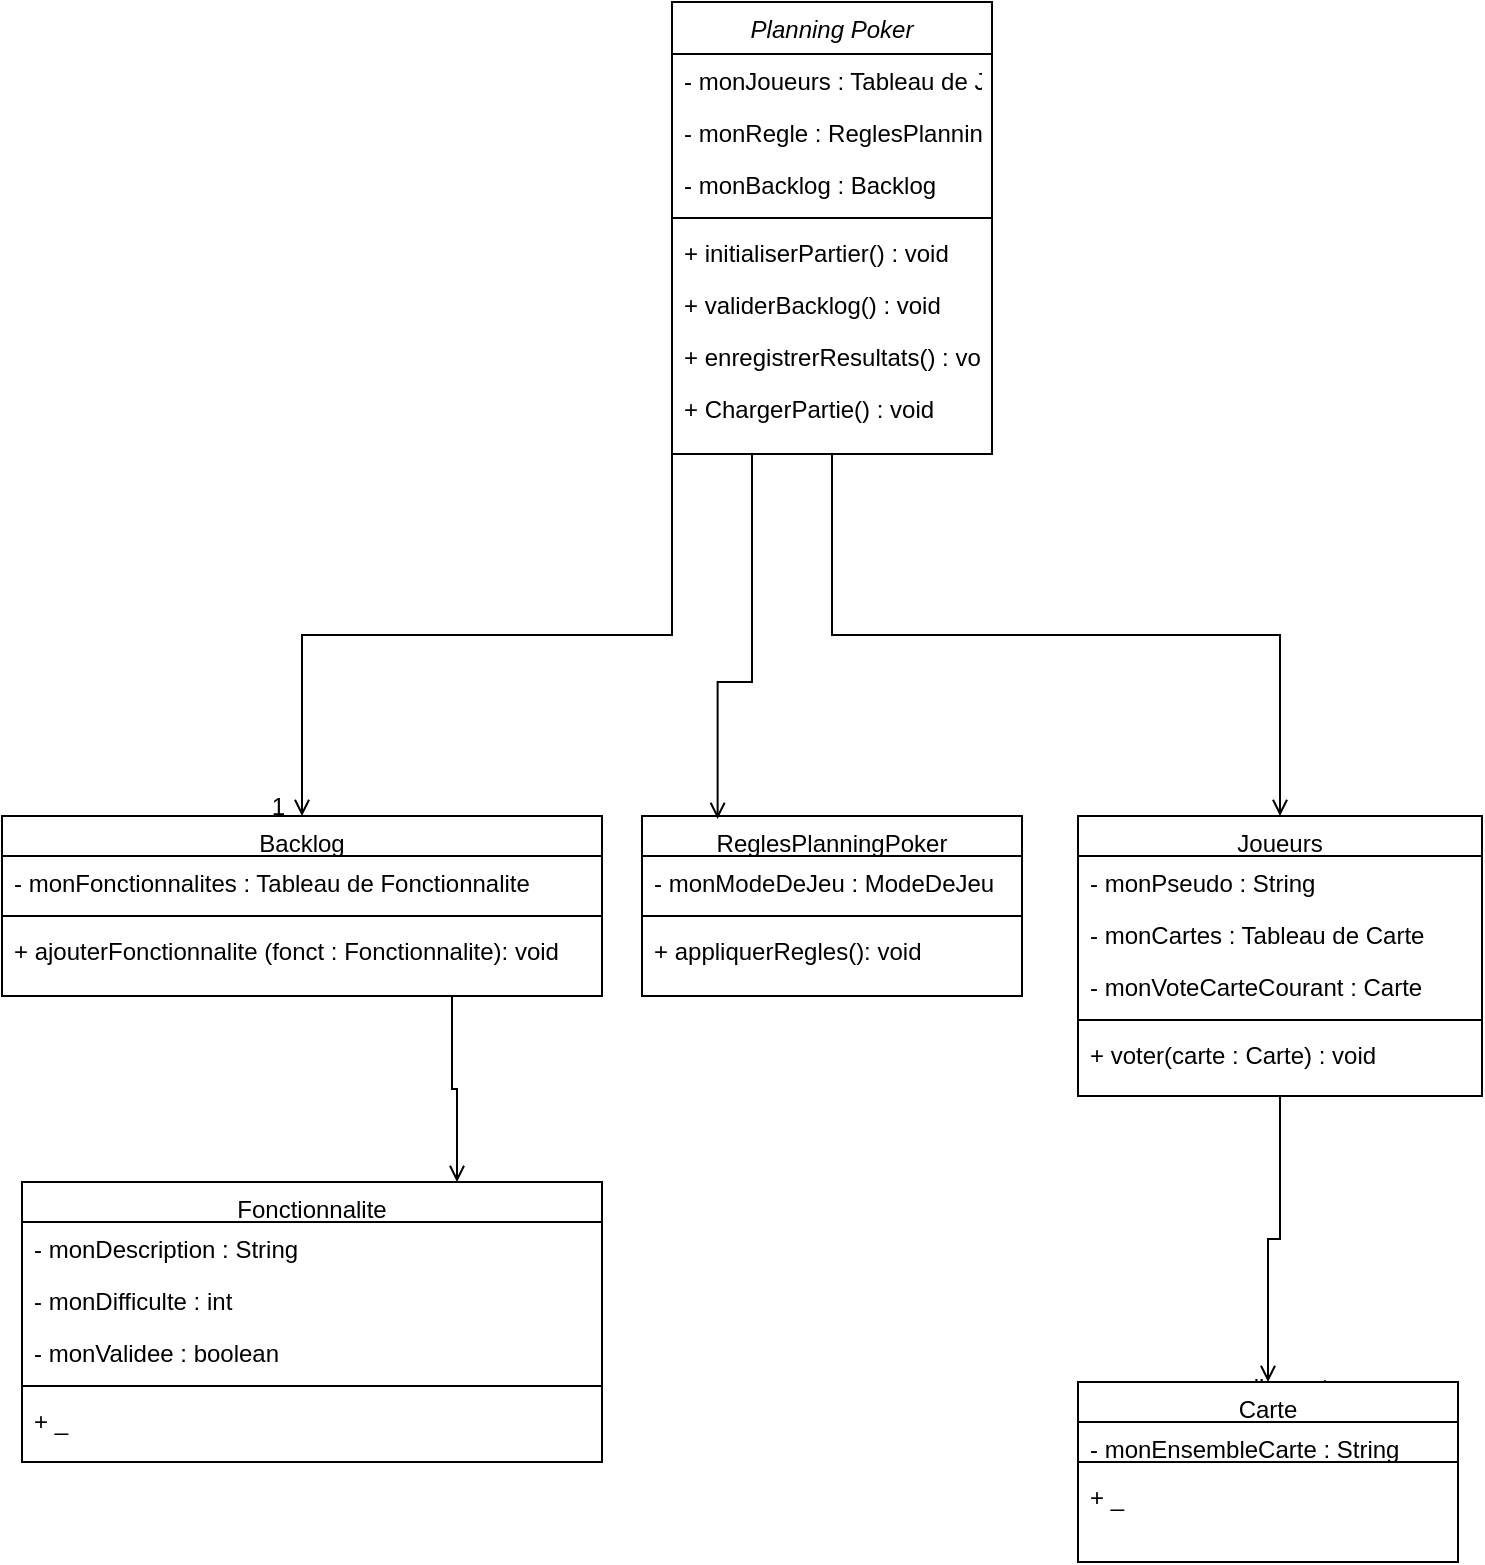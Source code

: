 <mxfile version="22.1.4" type="github">
  <diagram id="C5RBs43oDa-KdzZeNtuy" name="Page-1">
    <mxGraphModel dx="548" dy="525" grid="1" gridSize="10" guides="1" tooltips="1" connect="1" arrows="1" fold="1" page="1" pageScale="1" pageWidth="827" pageHeight="1169" math="0" shadow="0">
      <root>
        <mxCell id="WIyWlLk6GJQsqaUBKTNV-0" />
        <mxCell id="WIyWlLk6GJQsqaUBKTNV-1" parent="WIyWlLk6GJQsqaUBKTNV-0" />
        <mxCell id="53mp7PGsEGhvLmXxddQn-4" value="Planning Poker" style="swimlane;fontStyle=2;align=center;verticalAlign=top;childLayout=stackLayout;horizontal=1;startSize=26;horizontalStack=0;resizeParent=1;resizeLast=0;collapsible=1;marginBottom=0;rounded=0;shadow=0;strokeWidth=1;flipH=1;" vertex="1" parent="WIyWlLk6GJQsqaUBKTNV-1">
          <mxGeometry x="385" y="120" width="160" height="226" as="geometry">
            <mxRectangle x="220" y="120" width="160" height="26" as="alternateBounds" />
          </mxGeometry>
        </mxCell>
        <mxCell id="53mp7PGsEGhvLmXxddQn-5" value="- monJoueurs : Tableau de Joueurs" style="text;align=left;verticalAlign=top;spacingLeft=4;spacingRight=4;overflow=hidden;rotatable=0;points=[[0,0.5],[1,0.5]];portConstraint=eastwest;rounded=0;shadow=0;html=0;" vertex="1" parent="53mp7PGsEGhvLmXxddQn-4">
          <mxGeometry y="26" width="160" height="26" as="geometry" />
        </mxCell>
        <mxCell id="53mp7PGsEGhvLmXxddQn-6" value="- monRegle : ReglesPlanningPoker" style="text;align=left;verticalAlign=top;spacingLeft=4;spacingRight=4;overflow=hidden;rotatable=0;points=[[0,0.5],[1,0.5]];portConstraint=eastwest;" vertex="1" parent="53mp7PGsEGhvLmXxddQn-4">
          <mxGeometry y="52" width="160" height="26" as="geometry" />
        </mxCell>
        <mxCell id="53mp7PGsEGhvLmXxddQn-7" value="- monBacklog : Backlog" style="text;align=left;verticalAlign=top;spacingLeft=4;spacingRight=4;overflow=hidden;rotatable=0;points=[[0,0.5],[1,0.5]];portConstraint=eastwest;rounded=0;shadow=0;html=0;" vertex="1" parent="53mp7PGsEGhvLmXxddQn-4">
          <mxGeometry y="78" width="160" height="26" as="geometry" />
        </mxCell>
        <mxCell id="53mp7PGsEGhvLmXxddQn-8" value="" style="line;html=1;strokeWidth=1;align=left;verticalAlign=middle;spacingTop=-1;spacingLeft=3;spacingRight=3;rotatable=0;labelPosition=right;points=[];portConstraint=eastwest;" vertex="1" parent="53mp7PGsEGhvLmXxddQn-4">
          <mxGeometry y="104" width="160" height="8" as="geometry" />
        </mxCell>
        <mxCell id="53mp7PGsEGhvLmXxddQn-9" value="+ initialiserPartier() : void" style="text;align=left;verticalAlign=top;spacingLeft=4;spacingRight=4;overflow=hidden;rotatable=0;points=[[0,0.5],[1,0.5]];portConstraint=eastwest;" vertex="1" parent="53mp7PGsEGhvLmXxddQn-4">
          <mxGeometry y="112" width="160" height="26" as="geometry" />
        </mxCell>
        <mxCell id="53mp7PGsEGhvLmXxddQn-10" value="+ validerBacklog() : void" style="text;align=left;verticalAlign=top;spacingLeft=4;spacingRight=4;overflow=hidden;rotatable=0;points=[[0,0.5],[1,0.5]];portConstraint=eastwest;" vertex="1" parent="53mp7PGsEGhvLmXxddQn-4">
          <mxGeometry y="138" width="160" height="26" as="geometry" />
        </mxCell>
        <mxCell id="53mp7PGsEGhvLmXxddQn-11" value="+ enregistrerResultats() : void" style="text;align=left;verticalAlign=top;spacingLeft=4;spacingRight=4;overflow=hidden;rotatable=0;points=[[0,0.5],[1,0.5]];portConstraint=eastwest;" vertex="1" parent="53mp7PGsEGhvLmXxddQn-4">
          <mxGeometry y="164" width="160" height="26" as="geometry" />
        </mxCell>
        <mxCell id="53mp7PGsEGhvLmXxddQn-12" value="+ ChargerPartie() : void" style="text;align=left;verticalAlign=top;spacingLeft=4;spacingRight=4;overflow=hidden;rotatable=0;points=[[0,0.5],[1,0.5]];portConstraint=eastwest;" vertex="1" parent="53mp7PGsEGhvLmXxddQn-4">
          <mxGeometry y="190" width="160" height="26" as="geometry" />
        </mxCell>
        <mxCell id="53mp7PGsEGhvLmXxddQn-13" value="Joueurs" style="swimlane;fontStyle=0;align=center;verticalAlign=top;childLayout=stackLayout;horizontal=1;startSize=20;horizontalStack=0;resizeParent=1;resizeLast=0;collapsible=1;marginBottom=0;rounded=0;shadow=0;strokeWidth=1;" vertex="1" parent="WIyWlLk6GJQsqaUBKTNV-1">
          <mxGeometry x="588" y="527" width="202" height="140" as="geometry">
            <mxRectangle x="550" y="140" width="160" height="26" as="alternateBounds" />
          </mxGeometry>
        </mxCell>
        <mxCell id="53mp7PGsEGhvLmXxddQn-14" value="- monPseudo : String" style="text;align=left;verticalAlign=top;spacingLeft=4;spacingRight=4;overflow=hidden;rotatable=0;points=[[0,0.5],[1,0.5]];portConstraint=eastwest;" vertex="1" parent="53mp7PGsEGhvLmXxddQn-13">
          <mxGeometry y="20" width="202" height="26" as="geometry" />
        </mxCell>
        <mxCell id="53mp7PGsEGhvLmXxddQn-15" value="- monCartes : Tableau de Carte" style="text;align=left;verticalAlign=top;spacingLeft=4;spacingRight=4;overflow=hidden;rotatable=0;points=[[0,0.5],[1,0.5]];portConstraint=eastwest;rounded=0;shadow=0;html=0;" vertex="1" parent="53mp7PGsEGhvLmXxddQn-13">
          <mxGeometry y="46" width="202" height="26" as="geometry" />
        </mxCell>
        <mxCell id="53mp7PGsEGhvLmXxddQn-16" value="- monVoteCarteCourant : Carte" style="text;align=left;verticalAlign=top;spacingLeft=4;spacingRight=4;overflow=hidden;rotatable=0;points=[[0,0.5],[1,0.5]];portConstraint=eastwest;rounded=0;shadow=0;html=0;" vertex="1" parent="53mp7PGsEGhvLmXxddQn-13">
          <mxGeometry y="72" width="202" height="26" as="geometry" />
        </mxCell>
        <mxCell id="53mp7PGsEGhvLmXxddQn-17" value="" style="line;html=1;strokeWidth=1;align=left;verticalAlign=middle;spacingTop=-1;spacingLeft=3;spacingRight=3;rotatable=0;labelPosition=right;points=[];portConstraint=eastwest;" vertex="1" parent="53mp7PGsEGhvLmXxddQn-13">
          <mxGeometry y="98" width="202" height="8" as="geometry" />
        </mxCell>
        <mxCell id="53mp7PGsEGhvLmXxddQn-18" value="+ voter(carte : Carte) : void" style="text;align=left;verticalAlign=top;spacingLeft=4;spacingRight=4;overflow=hidden;rotatable=0;points=[[0,0.5],[1,0.5]];portConstraint=eastwest;" vertex="1" parent="53mp7PGsEGhvLmXxddQn-13">
          <mxGeometry y="106" width="202" height="26" as="geometry" />
        </mxCell>
        <mxCell id="53mp7PGsEGhvLmXxddQn-19" value="" style="endArrow=open;shadow=0;strokeWidth=1;rounded=0;endFill=1;edgeStyle=elbowEdgeStyle;elbow=vertical;" edge="1" parent="WIyWlLk6GJQsqaUBKTNV-1" source="53mp7PGsEGhvLmXxddQn-4" target="53mp7PGsEGhvLmXxddQn-13">
          <mxGeometry x="0.5" y="41" relative="1" as="geometry">
            <mxPoint x="558" y="551" as="sourcePoint" />
            <mxPoint x="398" y="551" as="targetPoint" />
            <mxPoint x="-40" y="32" as="offset" />
          </mxGeometry>
        </mxCell>
        <mxCell id="53mp7PGsEGhvLmXxddQn-20" value="" style="endArrow=open;shadow=0;strokeWidth=1;rounded=0;endFill=1;edgeStyle=elbowEdgeStyle;elbow=vertical;exitX=0.5;exitY=1;exitDx=0;exitDy=0;entryX=0.5;entryY=0;entryDx=0;entryDy=0;" edge="1" parent="WIyWlLk6GJQsqaUBKTNV-1" source="53mp7PGsEGhvLmXxddQn-13" target="53mp7PGsEGhvLmXxddQn-22">
          <mxGeometry x="0.5" y="41" relative="1" as="geometry">
            <mxPoint x="640" y="712" as="sourcePoint" />
            <mxPoint x="668" y="752" as="targetPoint" />
            <mxPoint x="-40" y="32" as="offset" />
          </mxGeometry>
        </mxCell>
        <mxCell id="53mp7PGsEGhvLmXxddQn-21" value="lives at" style="text;html=1;resizable=0;points=[];;align=center;verticalAlign=middle;labelBackgroundColor=none;rounded=0;shadow=0;strokeWidth=1;fontSize=12;" vertex="1" connectable="0" parent="53mp7PGsEGhvLmXxddQn-20">
          <mxGeometry x="0.5" y="49" relative="1" as="geometry">
            <mxPoint x="-38" y="40" as="offset" />
          </mxGeometry>
        </mxCell>
        <mxCell id="53mp7PGsEGhvLmXxddQn-22" value="Carte" style="swimlane;fontStyle=0;align=center;verticalAlign=top;childLayout=stackLayout;horizontal=1;startSize=20;horizontalStack=0;resizeParent=1;resizeLast=0;collapsible=1;marginBottom=0;rounded=0;shadow=0;strokeWidth=1;" vertex="1" parent="WIyWlLk6GJQsqaUBKTNV-1">
          <mxGeometry x="588" y="810" width="190" height="90" as="geometry">
            <mxRectangle x="550" y="140" width="160" height="26" as="alternateBounds" />
          </mxGeometry>
        </mxCell>
        <mxCell id="53mp7PGsEGhvLmXxddQn-23" value="- monEnsembleCarte : String" style="text;align=left;verticalAlign=top;spacingLeft=4;spacingRight=4;overflow=hidden;rotatable=0;points=[[0,0.5],[1,0.5]];portConstraint=eastwest;" vertex="1" parent="53mp7PGsEGhvLmXxddQn-22">
          <mxGeometry y="20" width="190" height="16" as="geometry" />
        </mxCell>
        <mxCell id="53mp7PGsEGhvLmXxddQn-24" value="" style="line;html=1;strokeWidth=1;align=left;verticalAlign=middle;spacingTop=-1;spacingLeft=3;spacingRight=3;rotatable=0;labelPosition=right;points=[];portConstraint=eastwest;" vertex="1" parent="53mp7PGsEGhvLmXxddQn-22">
          <mxGeometry y="36" width="190" height="8" as="geometry" />
        </mxCell>
        <mxCell id="53mp7PGsEGhvLmXxddQn-25" value="+ _" style="text;align=left;verticalAlign=top;spacingLeft=4;spacingRight=4;overflow=hidden;rotatable=0;points=[[0,0.5],[1,0.5]];portConstraint=eastwest;" vertex="1" parent="53mp7PGsEGhvLmXxddQn-22">
          <mxGeometry y="44" width="190" height="26" as="geometry" />
        </mxCell>
        <mxCell id="53mp7PGsEGhvLmXxddQn-26" value="ReglesPlanningPoker" style="swimlane;fontStyle=0;align=center;verticalAlign=top;childLayout=stackLayout;horizontal=1;startSize=20;horizontalStack=0;resizeParent=1;resizeLast=0;collapsible=1;marginBottom=0;rounded=0;shadow=0;strokeWidth=1;" vertex="1" parent="WIyWlLk6GJQsqaUBKTNV-1">
          <mxGeometry x="370" y="527" width="190" height="90" as="geometry">
            <mxRectangle x="550" y="140" width="160" height="26" as="alternateBounds" />
          </mxGeometry>
        </mxCell>
        <mxCell id="53mp7PGsEGhvLmXxddQn-27" value="- monModeDeJeu : ModeDeJeu" style="text;align=left;verticalAlign=top;spacingLeft=4;spacingRight=4;overflow=hidden;rotatable=0;points=[[0,0.5],[1,0.5]];portConstraint=eastwest;" vertex="1" parent="53mp7PGsEGhvLmXxddQn-26">
          <mxGeometry y="20" width="190" height="26" as="geometry" />
        </mxCell>
        <mxCell id="53mp7PGsEGhvLmXxddQn-28" value="" style="line;html=1;strokeWidth=1;align=left;verticalAlign=middle;spacingTop=-1;spacingLeft=3;spacingRight=3;rotatable=0;labelPosition=right;points=[];portConstraint=eastwest;" vertex="1" parent="53mp7PGsEGhvLmXxddQn-26">
          <mxGeometry y="46" width="190" height="8" as="geometry" />
        </mxCell>
        <mxCell id="53mp7PGsEGhvLmXxddQn-29" value="+ appliquerRegles(): void" style="text;align=left;verticalAlign=top;spacingLeft=4;spacingRight=4;overflow=hidden;rotatable=0;points=[[0,0.5],[1,0.5]];portConstraint=eastwest;" vertex="1" parent="53mp7PGsEGhvLmXxddQn-26">
          <mxGeometry y="54" width="190" height="26" as="geometry" />
        </mxCell>
        <mxCell id="53mp7PGsEGhvLmXxddQn-30" value="Backlog" style="swimlane;fontStyle=0;align=center;verticalAlign=top;childLayout=stackLayout;horizontal=1;startSize=20;horizontalStack=0;resizeParent=1;resizeLast=0;collapsible=1;marginBottom=0;rounded=0;shadow=0;strokeWidth=1;" vertex="1" parent="WIyWlLk6GJQsqaUBKTNV-1">
          <mxGeometry x="50" y="527" width="300" height="90" as="geometry">
            <mxRectangle x="550" y="140" width="160" height="26" as="alternateBounds" />
          </mxGeometry>
        </mxCell>
        <mxCell id="53mp7PGsEGhvLmXxddQn-31" value="- monFonctionnalites : Tableau de Fonctionnalite" style="text;align=left;verticalAlign=top;spacingLeft=4;spacingRight=4;overflow=hidden;rotatable=0;points=[[0,0.5],[1,0.5]];portConstraint=eastwest;" vertex="1" parent="53mp7PGsEGhvLmXxddQn-30">
          <mxGeometry y="20" width="300" height="26" as="geometry" />
        </mxCell>
        <mxCell id="53mp7PGsEGhvLmXxddQn-32" value="" style="line;html=1;strokeWidth=1;align=left;verticalAlign=middle;spacingTop=-1;spacingLeft=3;spacingRight=3;rotatable=0;labelPosition=right;points=[];portConstraint=eastwest;" vertex="1" parent="53mp7PGsEGhvLmXxddQn-30">
          <mxGeometry y="46" width="300" height="8" as="geometry" />
        </mxCell>
        <mxCell id="53mp7PGsEGhvLmXxddQn-33" value="+ ajouterFonctionnalite (fonct : Fonctionnalite): void" style="text;align=left;verticalAlign=top;spacingLeft=4;spacingRight=4;overflow=hidden;rotatable=0;points=[[0,0.5],[1,0.5]];portConstraint=eastwest;" vertex="1" parent="53mp7PGsEGhvLmXxddQn-30">
          <mxGeometry y="54" width="300" height="26" as="geometry" />
        </mxCell>
        <mxCell id="53mp7PGsEGhvLmXxddQn-34" value="Fonctionnalite" style="swimlane;fontStyle=0;align=center;verticalAlign=top;childLayout=stackLayout;horizontal=1;startSize=20;horizontalStack=0;resizeParent=1;resizeLast=0;collapsible=1;marginBottom=0;rounded=0;shadow=0;strokeWidth=1;" vertex="1" parent="WIyWlLk6GJQsqaUBKTNV-1">
          <mxGeometry x="60" y="710" width="290" height="140" as="geometry">
            <mxRectangle x="550" y="140" width="160" height="26" as="alternateBounds" />
          </mxGeometry>
        </mxCell>
        <mxCell id="53mp7PGsEGhvLmXxddQn-35" value="- monDescription : String" style="text;align=left;verticalAlign=top;spacingLeft=4;spacingRight=4;overflow=hidden;rotatable=0;points=[[0,0.5],[1,0.5]];portConstraint=eastwest;" vertex="1" parent="53mp7PGsEGhvLmXxddQn-34">
          <mxGeometry y="20" width="290" height="26" as="geometry" />
        </mxCell>
        <mxCell id="53mp7PGsEGhvLmXxddQn-36" value="- monDifficulte : int" style="text;align=left;verticalAlign=top;spacingLeft=4;spacingRight=4;overflow=hidden;rotatable=0;points=[[0,0.5],[1,0.5]];portConstraint=eastwest;rounded=0;shadow=0;html=0;" vertex="1" parent="53mp7PGsEGhvLmXxddQn-34">
          <mxGeometry y="46" width="290" height="26" as="geometry" />
        </mxCell>
        <mxCell id="53mp7PGsEGhvLmXxddQn-37" value="- monValidee : boolean" style="text;align=left;verticalAlign=top;spacingLeft=4;spacingRight=4;overflow=hidden;rotatable=0;points=[[0,0.5],[1,0.5]];portConstraint=eastwest;rounded=0;shadow=0;html=0;" vertex="1" parent="53mp7PGsEGhvLmXxddQn-34">
          <mxGeometry y="72" width="290" height="26" as="geometry" />
        </mxCell>
        <mxCell id="53mp7PGsEGhvLmXxddQn-38" value="" style="line;html=1;strokeWidth=1;align=left;verticalAlign=middle;spacingTop=-1;spacingLeft=3;spacingRight=3;rotatable=0;labelPosition=right;points=[];portConstraint=eastwest;" vertex="1" parent="53mp7PGsEGhvLmXxddQn-34">
          <mxGeometry y="98" width="290" height="8" as="geometry" />
        </mxCell>
        <mxCell id="53mp7PGsEGhvLmXxddQn-39" value="+ _" style="text;align=left;verticalAlign=top;spacingLeft=4;spacingRight=4;overflow=hidden;rotatable=0;points=[[0,0.5],[1,0.5]];portConstraint=eastwest;" vertex="1" parent="53mp7PGsEGhvLmXxddQn-34">
          <mxGeometry y="106" width="290" height="26" as="geometry" />
        </mxCell>
        <mxCell id="53mp7PGsEGhvLmXxddQn-40" value="" style="endArrow=open;shadow=0;strokeWidth=1;rounded=0;endFill=1;edgeStyle=elbowEdgeStyle;elbow=vertical;entryX=0.199;entryY=0.017;entryDx=0;entryDy=0;entryPerimeter=0;exitX=0.25;exitY=1;exitDx=0;exitDy=0;" edge="1" parent="WIyWlLk6GJQsqaUBKTNV-1" source="53mp7PGsEGhvLmXxddQn-4" target="53mp7PGsEGhvLmXxddQn-26">
          <mxGeometry x="0.5" y="41" relative="1" as="geometry">
            <mxPoint x="480" y="360" as="sourcePoint" />
            <mxPoint x="414" y="471" as="targetPoint" />
            <mxPoint x="-40" y="32" as="offset" />
            <Array as="points">
              <mxPoint x="430" y="460" />
            </Array>
          </mxGeometry>
        </mxCell>
        <mxCell id="53mp7PGsEGhvLmXxddQn-41" value="" style="endArrow=open;shadow=0;strokeWidth=1;rounded=0;endFill=1;edgeStyle=elbowEdgeStyle;elbow=vertical;exitX=0.75;exitY=1;exitDx=0;exitDy=0;entryX=0.75;entryY=0;entryDx=0;entryDy=0;" edge="1" parent="WIyWlLk6GJQsqaUBKTNV-1" source="53mp7PGsEGhvLmXxddQn-30" target="53mp7PGsEGhvLmXxddQn-34">
          <mxGeometry x="0.5" y="41" relative="1" as="geometry">
            <mxPoint x="230" y="617" as="sourcePoint" />
            <mxPoint x="230" y="712" as="targetPoint" />
            <mxPoint x="-40" y="32" as="offset" />
          </mxGeometry>
        </mxCell>
        <mxCell id="53mp7PGsEGhvLmXxddQn-42" value="" style="endArrow=open;shadow=0;strokeWidth=1;rounded=0;endFill=1;edgeStyle=elbowEdgeStyle;elbow=vertical;entryX=0.5;entryY=0;entryDx=0;entryDy=0;exitX=0;exitY=1;exitDx=0;exitDy=0;" edge="1" parent="WIyWlLk6GJQsqaUBKTNV-1" source="53mp7PGsEGhvLmXxddQn-4" target="53mp7PGsEGhvLmXxddQn-30">
          <mxGeometry x="0.5" y="41" relative="1" as="geometry">
            <mxPoint x="410" y="340" as="sourcePoint" />
            <mxPoint x="220" y="512" as="targetPoint" />
            <mxPoint x="-40" y="32" as="offset" />
          </mxGeometry>
        </mxCell>
        <mxCell id="53mp7PGsEGhvLmXxddQn-43" value="1" style="resizable=0;align=right;verticalAlign=bottom;labelBackgroundColor=none;fontSize=12;" connectable="0" vertex="1" parent="53mp7PGsEGhvLmXxddQn-42">
          <mxGeometry x="1" relative="1" as="geometry">
            <mxPoint x="-7" y="4" as="offset" />
          </mxGeometry>
        </mxCell>
      </root>
    </mxGraphModel>
  </diagram>
</mxfile>

